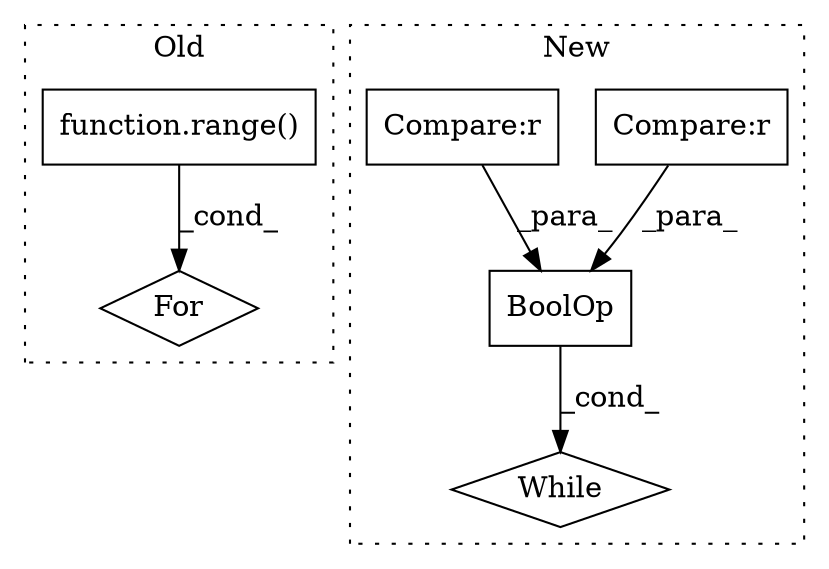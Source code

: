 digraph G {
subgraph cluster0 {
1 [label="function.range()" a="75" s="2378,2385" l="6,1" shape="box"];
5 [label="For" a="107" s="2369,2386" l="4,22" shape="diamond"];
label = "Old";
style="dotted";
}
subgraph cluster1 {
2 [label="BoolOp" a="72" s="2759" l="128" shape="box"];
3 [label="Compare:r" a="40" s="2759" l="62" shape="box"];
4 [label="Compare:r" a="40" s="2857" l="25" shape="box"];
6 [label="While" a="52" s="2753,2887" l="6,22" shape="diamond"];
label = "New";
style="dotted";
}
1 -> 5 [label="_cond_"];
2 -> 6 [label="_cond_"];
3 -> 2 [label="_para_"];
4 -> 2 [label="_para_"];
}